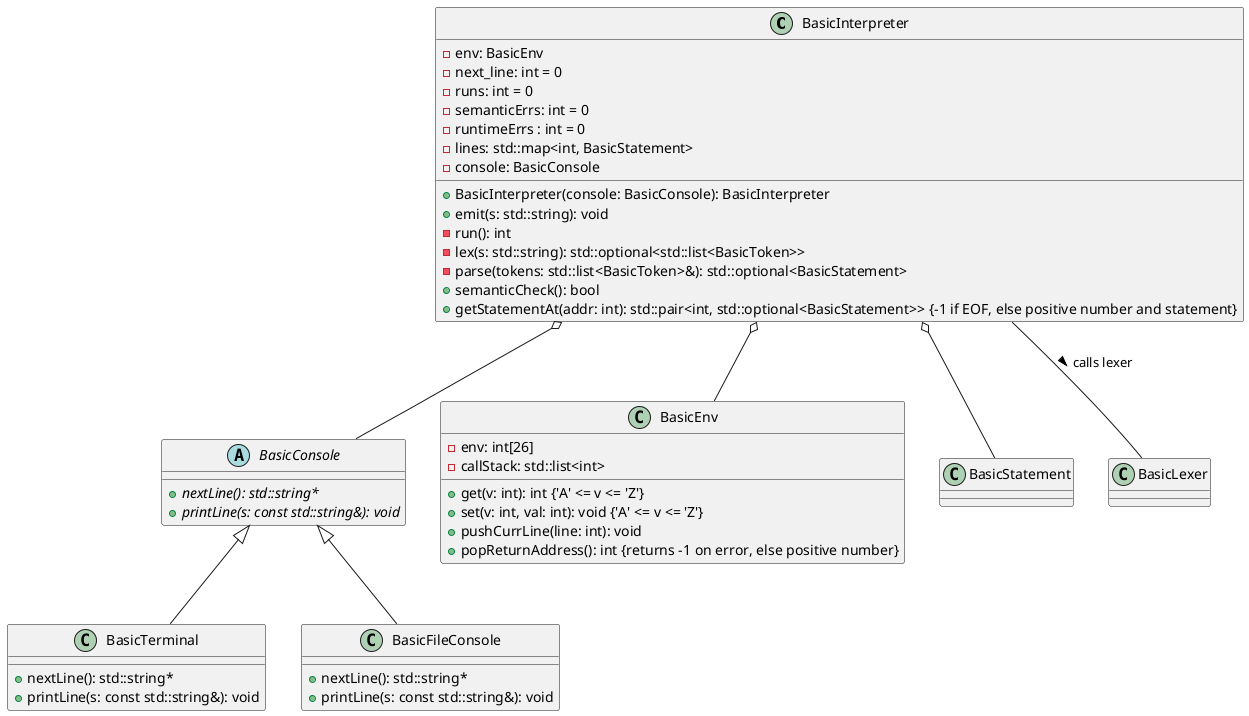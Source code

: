 @startuml Interpreter classes

class BasicInterpreter {
    - env: BasicEnv
    - next_line: int = 0
    - runs: int = 0
    - semanticErrs: int = 0
    - runtimeErrs : int = 0
    - lines: std::map<int, BasicStatement>
    - console: BasicConsole
    + BasicInterpreter(console: BasicConsole): BasicInterpreter
    + emit(s: std::string): void
    - run(): int
    - lex(s: std::string): std::optional<std::list<BasicToken>>
    - parse(tokens: std::list<BasicToken>&): std::optional<BasicStatement>
    + semanticCheck(): bool
    + getStatementAt(addr: int): std::pair<int, std::optional<BasicStatement>> {-1 if EOF, else positive number and statement}
}

abstract class BasicConsole {
    + {abstract} nextLine(): std::string*
    + {abstract} printLine(s: const std::string&): void
}

class BasicTerminal extends BasicConsole {
    + nextLine(): std::string*
    + printLine(s: const std::string&): void
}

class BasicFileConsole extends BasicConsole {
    + nextLine(): std::string*
    + printLine(s: const std::string&): void
}

class BasicEnv {
    - env: int[26]
    - callStack: std::list<int>
    + get(v: int): int {'A' <= v <= 'Z'}
    + set(v: int, val: int): void {'A' <= v <= 'Z'}
    + pushCurrLine(line: int): void
    + popReturnAddress(): int {returns -1 on error, else positive number}
}

BasicInterpreter o-- BasicConsole
BasicInterpreter o-- BasicStatement
BasicInterpreter o-- BasicEnv

BasicInterpreter -- BasicLexer : calls lexer >

@enduml
